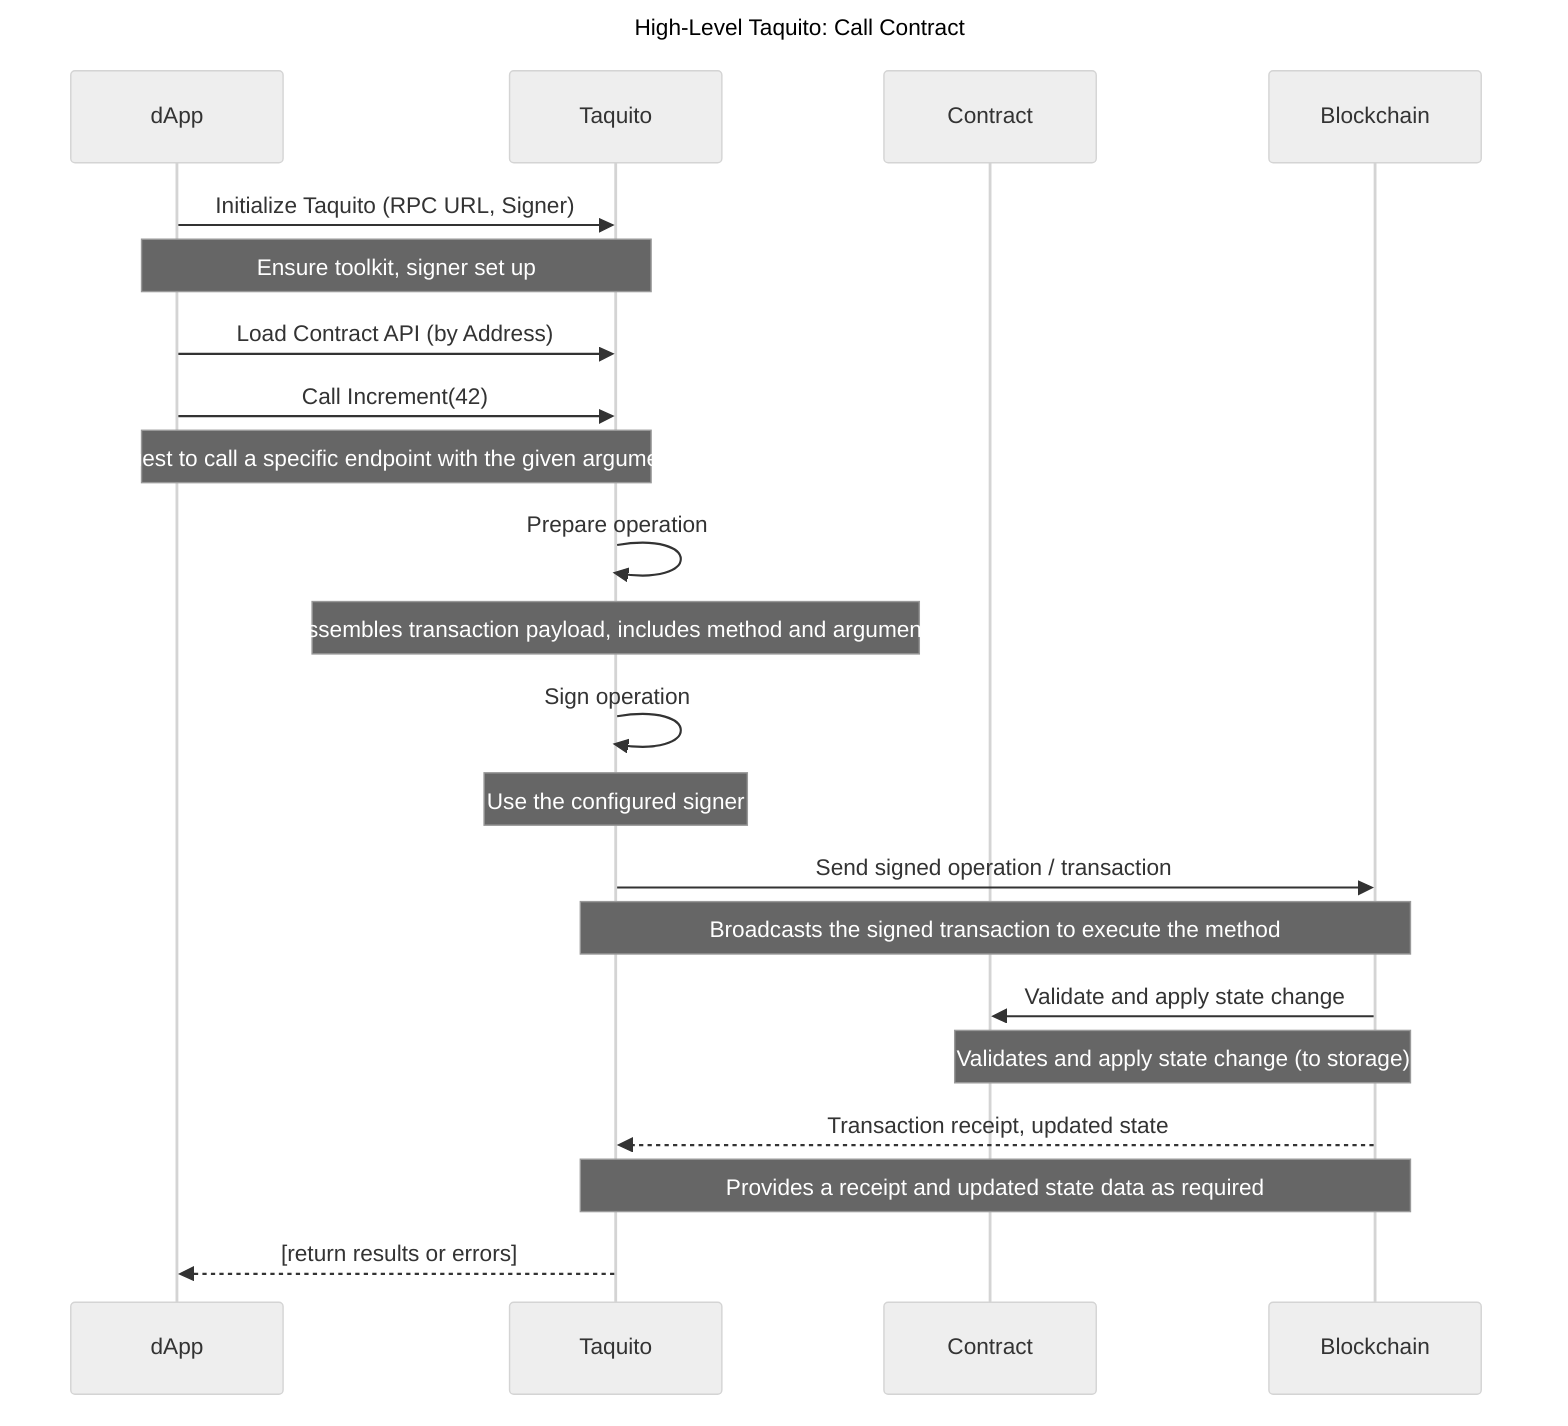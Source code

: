 ---
title: "High-Level Taquito: Call Contract"
---
%%{init: {'theme': 'neutral'}}%%
sequenceDiagram
  participant dApp
  participant Taquito
  participant Contract
  participant Blockchain

  dApp->>Taquito: Initialize Taquito (RPC URL, Signer)
  Note over dApp,Taquito: Ensure toolkit, signer set up

  dApp->>Taquito: Load Contract API (by Address)

  dApp->>Taquito: Call Increment(42)
  Note over dApp,Taquito: Request to call a specific endpoint with the given argument(s)

  Taquito->>Taquito: Prepare operation
  Note over Taquito: Assembles transaction payload, includes method and arguments

  Taquito->>Taquito: Sign operation
  Note over Taquito: Use the configured signer

  Taquito->>Blockchain: Send signed operation / transaction
  Note over Taquito,Blockchain: Broadcasts the signed transaction to execute the method

  Blockchain->>Contract: Validate and apply state change
  Note over Blockchain,Contract: Validates and apply state change (to storage)

  Blockchain-->>Taquito: Transaction receipt, updated state
  Note over Blockchain,Taquito: Provides a receipt and updated state data as required

  Taquito-->>dApp: [return results or errors]